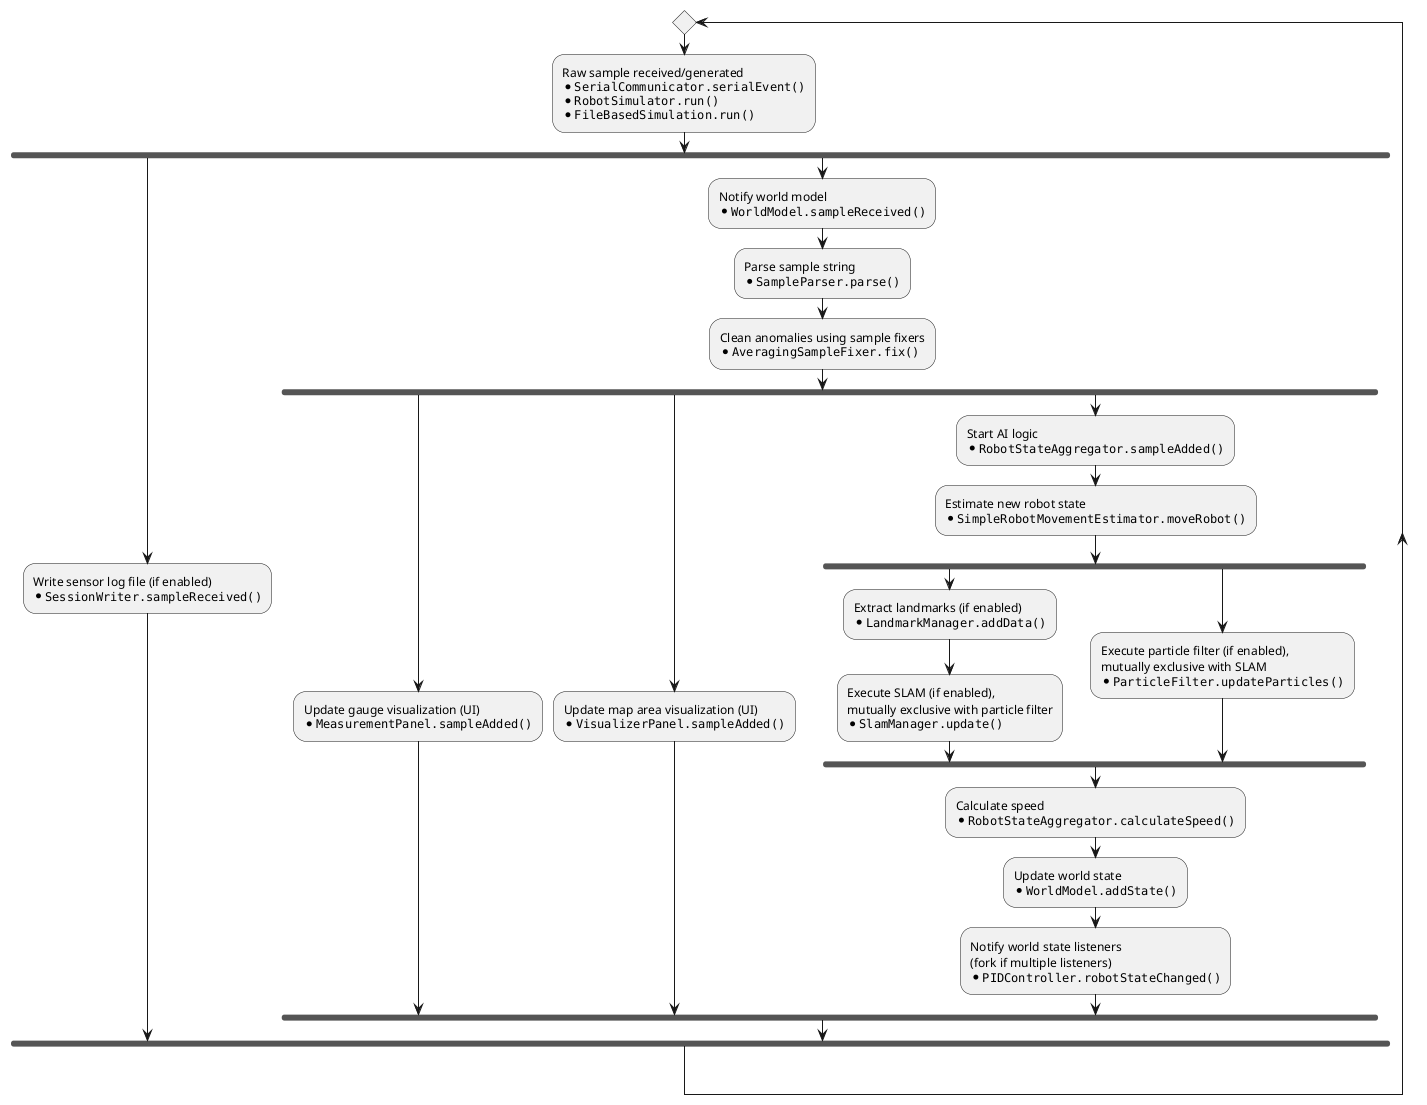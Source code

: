 @startuml

repeat

  :Raw sample received/generated
  * ""SerialCommunicator.serialEvent()""
  * ""RobotSimulator.run()""
  * ""FileBasedSimulation.run()"";
  
  fork
  
    :Write sensor log file (if enabled)
    * ""SessionWriter.sampleReceived()"";
  
  fork again
  
    :Notify world model
    * ""WorldModel.sampleReceived()"";
  
    :Parse sample string
    * ""SampleParser.parse()"";
  
    :Clean anomalies using sample fixers
    * ""AveragingSampleFixer.fix()"";
    
    fork
      :Update gauge visualization (UI)
      * ""MeasurementPanel.sampleAdded()"";
  
    fork again
      :Update map area visualization (UI)
      * ""VisualizerPanel.sampleAdded()"";
  
    fork again
      :Start AI logic
      * ""RobotStateAggregator.sampleAdded()"";
  
      :Estimate new robot state
      * ""SimpleRobotMovementEstimator.moveRobot()"";
  
      fork
        :Extract landmarks (if enabled)
        * ""LandmarkManager.addData()"";
  
        :Execute SLAM (if enabled),
        mutually exclusive with particle filter
        * ""SlamManager.update()"";
  
      fork again
        :Execute particle filter (if enabled),
        mutually exclusive with SLAM
        * ""ParticleFilter.updateParticles()"";
      end fork 
  
      :Calculate speed
      * ""RobotStateAggregator.calculateSpeed()"";
  
      :Update world state
      * ""WorldModel.addState()"";
  
      :Notify world state listeners 
      (fork if multiple listeners)
      * ""PIDController.robotStateChanged()"";
    
    end fork
  end fork


@enduml